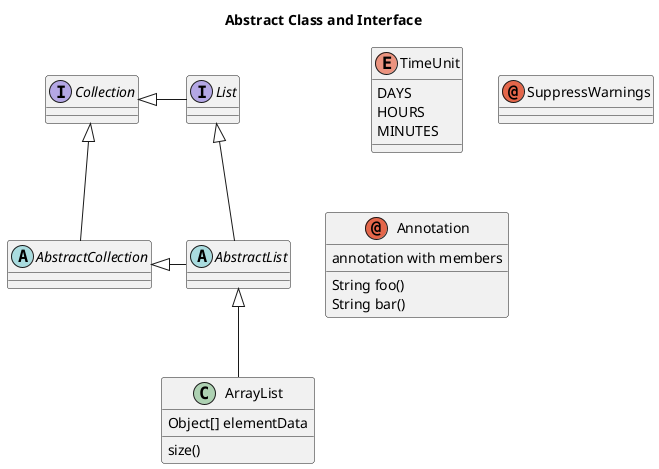 @startuml

title Abstract Class and Interface

abstract class AbstractList
abstract AbstractCollection
interface List
interface Collection

class ArrayList {
    Object[] elementData
    size()
}

enum TimeUnit {
    DAYS
    HOURS
    MINUTES
}

annotation SuppressWarnings

annotation Annotation {
    annotation with members
    String foo()
    String bar()
}

List <|-- AbstractList
Collection <|-- AbstractCollection
Collection <|- List
AbstractCollection <|- AbstractList
AbstractList <|-- ArrayList

@enduml